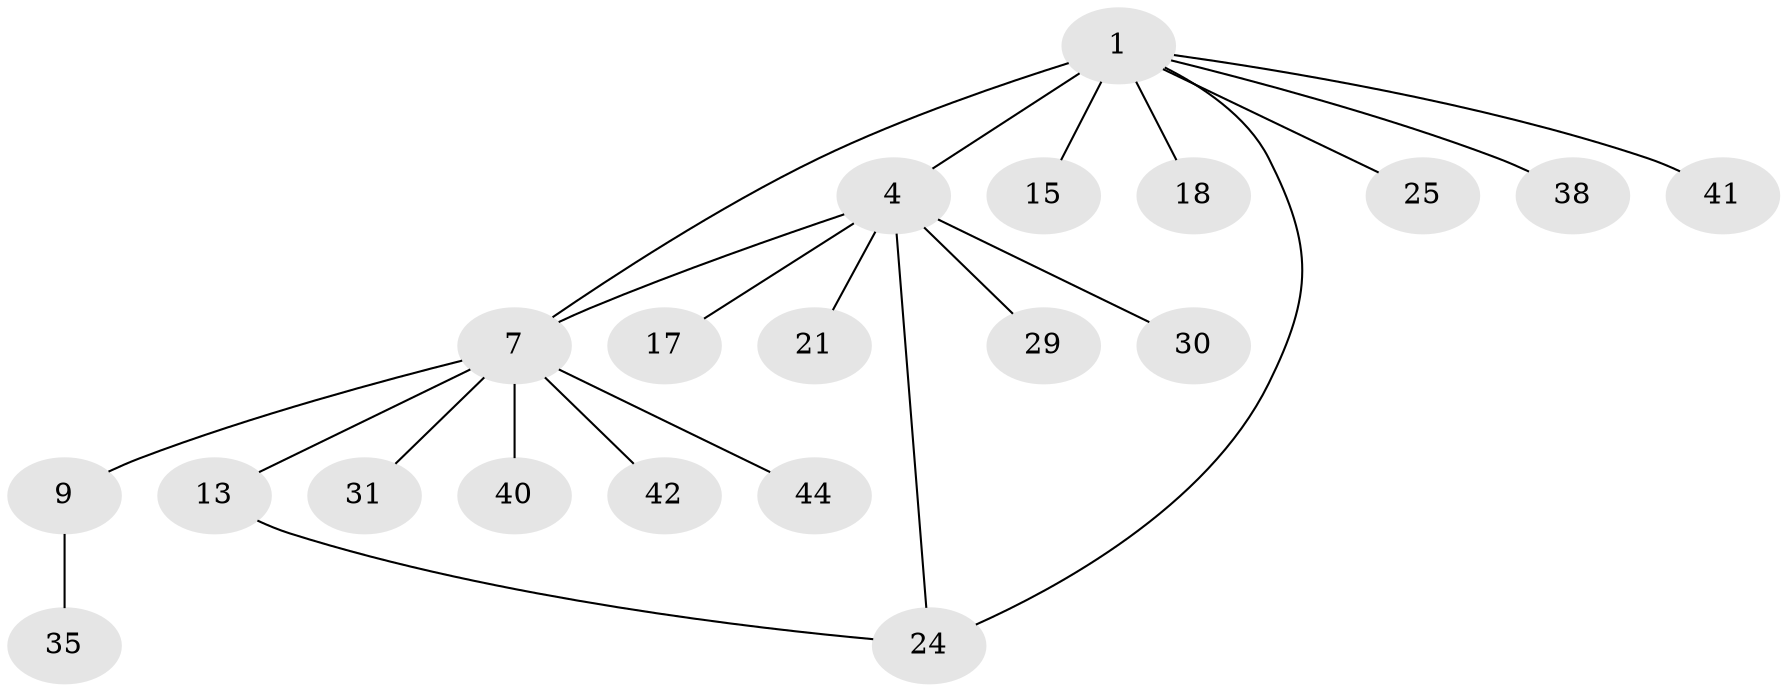 // original degree distribution, {4: 0.057692307692307696, 8: 0.019230769230769232, 3: 0.07692307692307693, 10: 0.019230769230769232, 11: 0.038461538461538464, 1: 0.5384615384615384, 5: 0.038461538461538464, 2: 0.21153846153846154}
// Generated by graph-tools (version 1.1) at 2025/19/03/04/25 18:19:51]
// undirected, 20 vertices, 22 edges
graph export_dot {
graph [start="1"]
  node [color=gray90,style=filled];
  1 [super="+3+2"];
  4 [super="+12+36+22+20+23+5+33"];
  7 [super="+8"];
  9 [super="+26+28+27+14"];
  13 [super="+16"];
  15;
  17;
  18;
  21 [super="+32"];
  24 [super="+34+45"];
  25;
  29;
  30;
  31;
  35;
  38;
  40 [super="+48"];
  41 [super="+49"];
  42;
  44;
  1 -- 24 [weight=2];
  1 -- 4 [weight=3];
  1 -- 38;
  1 -- 41;
  1 -- 15;
  1 -- 18;
  1 -- 25;
  1 -- 7 [weight=2];
  4 -- 24 [weight=2];
  4 -- 7 [weight=4];
  4 -- 17;
  4 -- 21;
  4 -- 29;
  4 -- 30;
  7 -- 40;
  7 -- 9;
  7 -- 42;
  7 -- 44;
  7 -- 13;
  7 -- 31;
  9 -- 35;
  13 -- 24;
}
